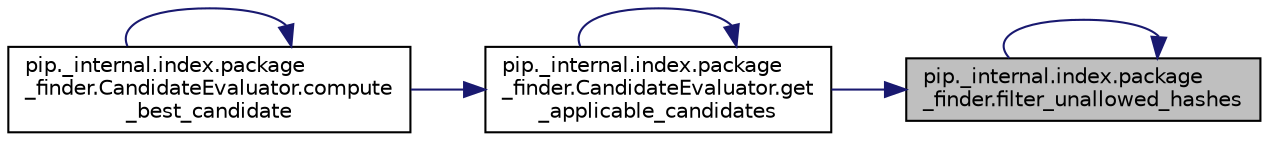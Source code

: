 digraph "pip._internal.index.package_finder.filter_unallowed_hashes"
{
 // LATEX_PDF_SIZE
  edge [fontname="Helvetica",fontsize="10",labelfontname="Helvetica",labelfontsize="10"];
  node [fontname="Helvetica",fontsize="10",shape=record];
  rankdir="RL";
  Node1 [label="pip._internal.index.package\l_finder.filter_unallowed_hashes",height=0.2,width=0.4,color="black", fillcolor="grey75", style="filled", fontcolor="black",tooltip=" "];
  Node1 -> Node1 [dir="back",color="midnightblue",fontsize="10",style="solid",fontname="Helvetica"];
  Node1 -> Node2 [dir="back",color="midnightblue",fontsize="10",style="solid",fontname="Helvetica"];
  Node2 [label="pip._internal.index.package\l_finder.CandidateEvaluator.get\l_applicable_candidates",height=0.2,width=0.4,color="black", fillcolor="white", style="filled",URL="$d0/d30/classpip_1_1__internal_1_1index_1_1package__finder_1_1_candidate_evaluator.html#a2e1c89b23b125e7c164a93fe90085ed7",tooltip=" "];
  Node2 -> Node3 [dir="back",color="midnightblue",fontsize="10",style="solid",fontname="Helvetica"];
  Node3 [label="pip._internal.index.package\l_finder.CandidateEvaluator.compute\l_best_candidate",height=0.2,width=0.4,color="black", fillcolor="white", style="filled",URL="$d0/d30/classpip_1_1__internal_1_1index_1_1package__finder_1_1_candidate_evaluator.html#a1ea5034beaaa6719317305e284481e11",tooltip=" "];
  Node3 -> Node3 [dir="back",color="midnightblue",fontsize="10",style="solid",fontname="Helvetica"];
  Node2 -> Node2 [dir="back",color="midnightblue",fontsize="10",style="solid",fontname="Helvetica"];
}
